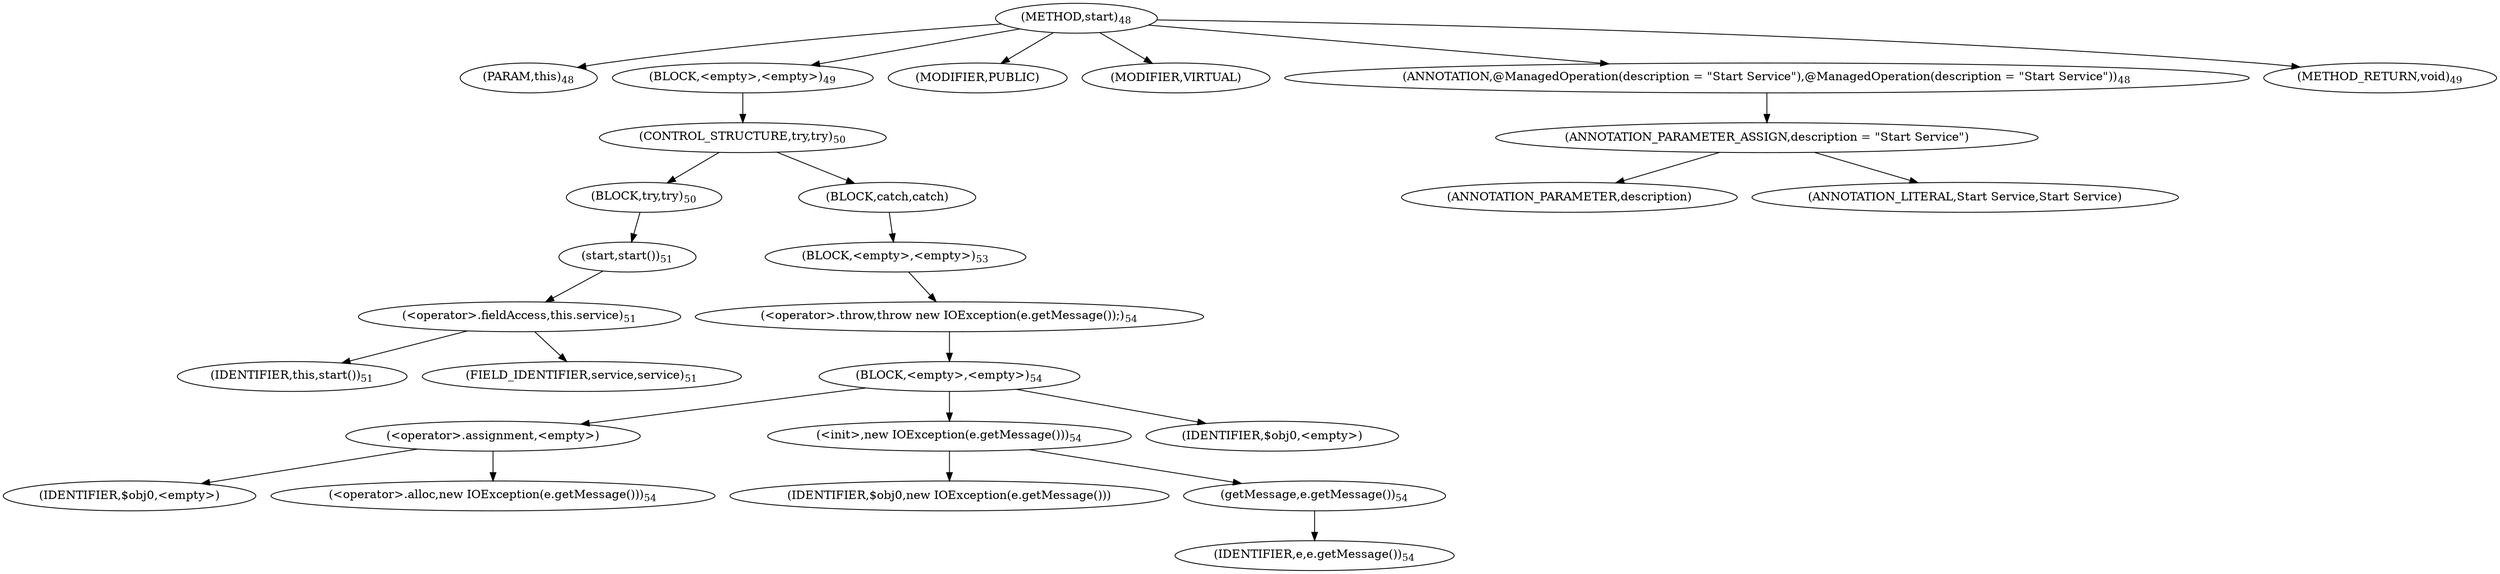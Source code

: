 digraph "start" {  
"60" [label = <(METHOD,start)<SUB>48</SUB>> ]
"61" [label = <(PARAM,this)<SUB>48</SUB>> ]
"62" [label = <(BLOCK,&lt;empty&gt;,&lt;empty&gt;)<SUB>49</SUB>> ]
"63" [label = <(CONTROL_STRUCTURE,try,try)<SUB>50</SUB>> ]
"64" [label = <(BLOCK,try,try)<SUB>50</SUB>> ]
"65" [label = <(start,start())<SUB>51</SUB>> ]
"66" [label = <(&lt;operator&gt;.fieldAccess,this.service)<SUB>51</SUB>> ]
"67" [label = <(IDENTIFIER,this,start())<SUB>51</SUB>> ]
"68" [label = <(FIELD_IDENTIFIER,service,service)<SUB>51</SUB>> ]
"69" [label = <(BLOCK,catch,catch)> ]
"70" [label = <(BLOCK,&lt;empty&gt;,&lt;empty&gt;)<SUB>53</SUB>> ]
"71" [label = <(&lt;operator&gt;.throw,throw new IOException(e.getMessage());)<SUB>54</SUB>> ]
"72" [label = <(BLOCK,&lt;empty&gt;,&lt;empty&gt;)<SUB>54</SUB>> ]
"73" [label = <(&lt;operator&gt;.assignment,&lt;empty&gt;)> ]
"74" [label = <(IDENTIFIER,$obj0,&lt;empty&gt;)> ]
"75" [label = <(&lt;operator&gt;.alloc,new IOException(e.getMessage()))<SUB>54</SUB>> ]
"76" [label = <(&lt;init&gt;,new IOException(e.getMessage()))<SUB>54</SUB>> ]
"77" [label = <(IDENTIFIER,$obj0,new IOException(e.getMessage()))> ]
"78" [label = <(getMessage,e.getMessage())<SUB>54</SUB>> ]
"79" [label = <(IDENTIFIER,e,e.getMessage())<SUB>54</SUB>> ]
"80" [label = <(IDENTIFIER,$obj0,&lt;empty&gt;)> ]
"81" [label = <(MODIFIER,PUBLIC)> ]
"82" [label = <(MODIFIER,VIRTUAL)> ]
"83" [label = <(ANNOTATION,@ManagedOperation(description = &quot;Start Service&quot;),@ManagedOperation(description = &quot;Start Service&quot;))<SUB>48</SUB>> ]
"84" [label = <(ANNOTATION_PARAMETER_ASSIGN,description = &quot;Start Service&quot;)> ]
"85" [label = <(ANNOTATION_PARAMETER,description)> ]
"86" [label = <(ANNOTATION_LITERAL,Start Service,Start Service)> ]
"87" [label = <(METHOD_RETURN,void)<SUB>49</SUB>> ]
  "60" -> "61" 
  "60" -> "62" 
  "60" -> "81" 
  "60" -> "82" 
  "60" -> "83" 
  "60" -> "87" 
  "62" -> "63" 
  "63" -> "64" 
  "63" -> "69" 
  "64" -> "65" 
  "65" -> "66" 
  "66" -> "67" 
  "66" -> "68" 
  "69" -> "70" 
  "70" -> "71" 
  "71" -> "72" 
  "72" -> "73" 
  "72" -> "76" 
  "72" -> "80" 
  "73" -> "74" 
  "73" -> "75" 
  "76" -> "77" 
  "76" -> "78" 
  "78" -> "79" 
  "83" -> "84" 
  "84" -> "85" 
  "84" -> "86" 
}
